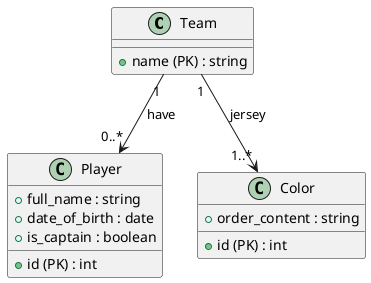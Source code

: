 @startuml

' Define classes
class Team {
    +name (PK) : string
}

class Player {
    +id (PK) : int
    +full_name : string
    +date_of_birth : date
    +is_captain : boolean
}

class Color {
    +id (PK) : int
    +order_content : string
}

' Relationships
Team "1" --> "0..*" Player : have
Team "1" --> "1..*" Color : jersey
@enduml
